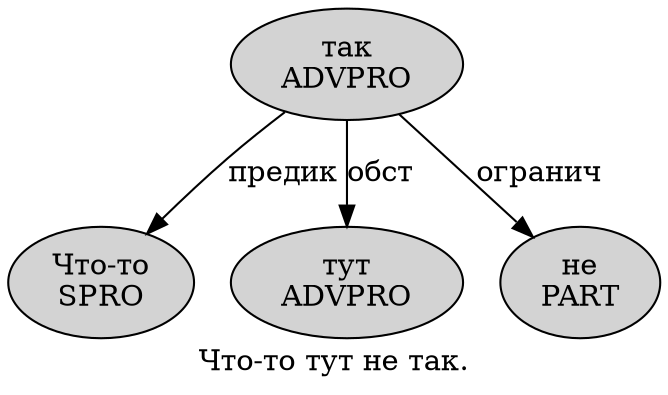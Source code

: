 digraph SENTENCE_2283 {
	graph [label="Что-то тут не так."]
	node [style=filled]
		0 [label="Что-то
SPRO" color="" fillcolor=lightgray penwidth=1 shape=ellipse]
		1 [label="тут
ADVPRO" color="" fillcolor=lightgray penwidth=1 shape=ellipse]
		2 [label="не
PART" color="" fillcolor=lightgray penwidth=1 shape=ellipse]
		3 [label="так
ADVPRO" color="" fillcolor=lightgray penwidth=1 shape=ellipse]
			3 -> 0 [label="предик"]
			3 -> 1 [label="обст"]
			3 -> 2 [label="огранич"]
}